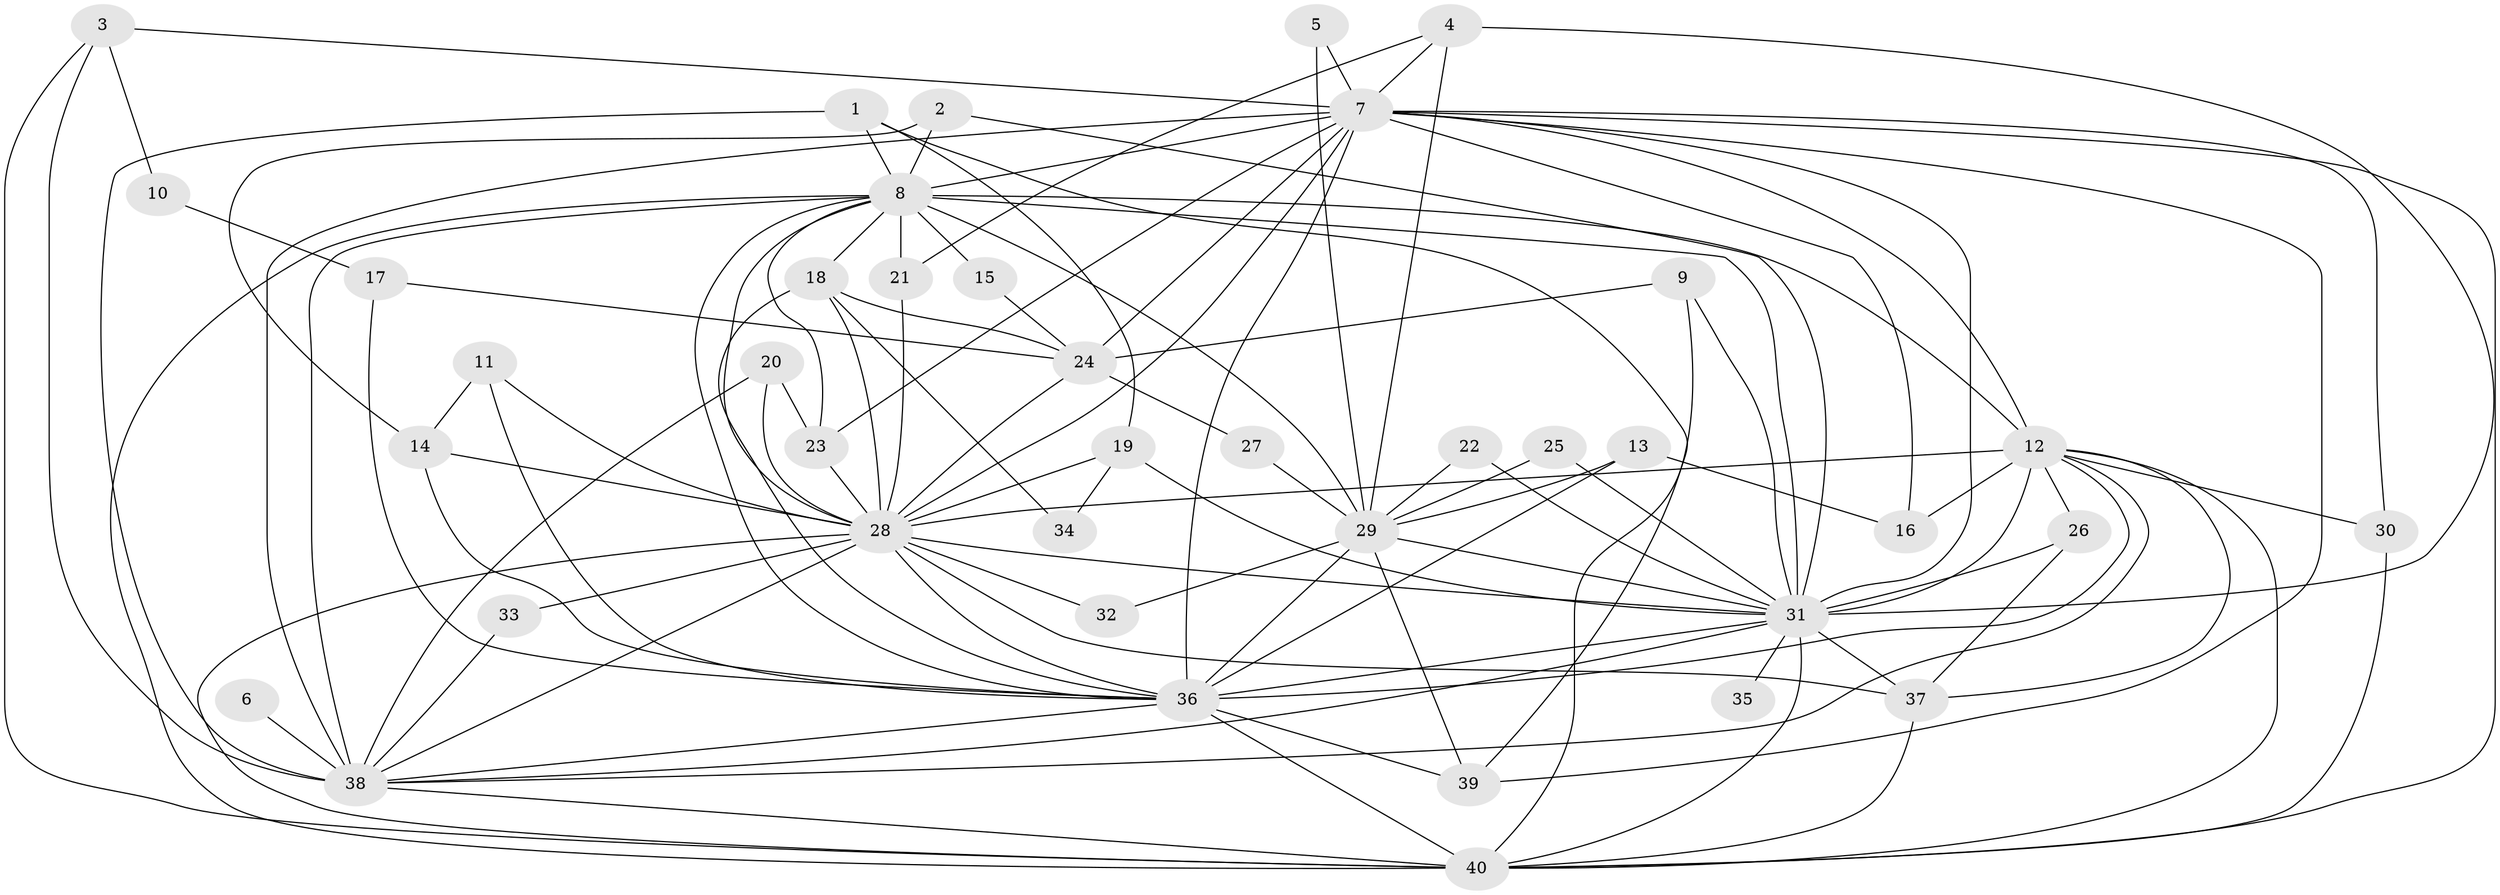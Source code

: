 // original degree distribution, {13: 0.025, 18: 0.0125, 17: 0.0125, 24: 0.0125, 26: 0.0125, 21: 0.0125, 15: 0.0125, 20: 0.0125, 12: 0.0125, 4: 0.1, 11: 0.0125, 2: 0.5375, 3: 0.1875, 5: 0.025, 7: 0.0125}
// Generated by graph-tools (version 1.1) at 2025/01/03/09/25 03:01:14]
// undirected, 40 vertices, 109 edges
graph export_dot {
graph [start="1"]
  node [color=gray90,style=filled];
  1;
  2;
  3;
  4;
  5;
  6;
  7;
  8;
  9;
  10;
  11;
  12;
  13;
  14;
  15;
  16;
  17;
  18;
  19;
  20;
  21;
  22;
  23;
  24;
  25;
  26;
  27;
  28;
  29;
  30;
  31;
  32;
  33;
  34;
  35;
  36;
  37;
  38;
  39;
  40;
  1 -- 8 [weight=1.0];
  1 -- 19 [weight=1.0];
  1 -- 38 [weight=1.0];
  1 -- 40 [weight=1.0];
  2 -- 8 [weight=1.0];
  2 -- 14 [weight=1.0];
  2 -- 31 [weight=1.0];
  3 -- 7 [weight=1.0];
  3 -- 10 [weight=1.0];
  3 -- 38 [weight=1.0];
  3 -- 40 [weight=1.0];
  4 -- 7 [weight=1.0];
  4 -- 21 [weight=1.0];
  4 -- 29 [weight=1.0];
  4 -- 31 [weight=2.0];
  5 -- 7 [weight=1.0];
  5 -- 29 [weight=1.0];
  6 -- 38 [weight=1.0];
  7 -- 8 [weight=3.0];
  7 -- 12 [weight=3.0];
  7 -- 16 [weight=1.0];
  7 -- 23 [weight=1.0];
  7 -- 24 [weight=1.0];
  7 -- 28 [weight=3.0];
  7 -- 30 [weight=1.0];
  7 -- 31 [weight=4.0];
  7 -- 36 [weight=3.0];
  7 -- 38 [weight=4.0];
  7 -- 39 [weight=1.0];
  7 -- 40 [weight=4.0];
  8 -- 12 [weight=1.0];
  8 -- 15 [weight=2.0];
  8 -- 18 [weight=1.0];
  8 -- 21 [weight=1.0];
  8 -- 23 [weight=1.0];
  8 -- 28 [weight=2.0];
  8 -- 29 [weight=1.0];
  8 -- 31 [weight=2.0];
  8 -- 36 [weight=2.0];
  8 -- 38 [weight=2.0];
  8 -- 40 [weight=1.0];
  9 -- 24 [weight=1.0];
  9 -- 31 [weight=1.0];
  9 -- 39 [weight=1.0];
  10 -- 17 [weight=1.0];
  11 -- 14 [weight=1.0];
  11 -- 28 [weight=1.0];
  11 -- 36 [weight=1.0];
  12 -- 16 [weight=1.0];
  12 -- 26 [weight=1.0];
  12 -- 28 [weight=1.0];
  12 -- 30 [weight=1.0];
  12 -- 31 [weight=1.0];
  12 -- 36 [weight=1.0];
  12 -- 37 [weight=1.0];
  12 -- 38 [weight=1.0];
  12 -- 40 [weight=1.0];
  13 -- 16 [weight=1.0];
  13 -- 29 [weight=1.0];
  13 -- 36 [weight=1.0];
  14 -- 28 [weight=1.0];
  14 -- 36 [weight=1.0];
  15 -- 24 [weight=1.0];
  17 -- 24 [weight=1.0];
  17 -- 36 [weight=2.0];
  18 -- 24 [weight=1.0];
  18 -- 28 [weight=1.0];
  18 -- 34 [weight=1.0];
  18 -- 36 [weight=1.0];
  19 -- 28 [weight=1.0];
  19 -- 31 [weight=2.0];
  19 -- 34 [weight=1.0];
  20 -- 23 [weight=1.0];
  20 -- 28 [weight=1.0];
  20 -- 38 [weight=1.0];
  21 -- 28 [weight=1.0];
  22 -- 29 [weight=1.0];
  22 -- 31 [weight=1.0];
  23 -- 28 [weight=1.0];
  24 -- 27 [weight=1.0];
  24 -- 28 [weight=1.0];
  25 -- 29 [weight=1.0];
  25 -- 31 [weight=1.0];
  26 -- 31 [weight=1.0];
  26 -- 37 [weight=1.0];
  27 -- 29 [weight=1.0];
  28 -- 31 [weight=1.0];
  28 -- 32 [weight=1.0];
  28 -- 33 [weight=1.0];
  28 -- 36 [weight=1.0];
  28 -- 37 [weight=2.0];
  28 -- 38 [weight=1.0];
  28 -- 40 [weight=4.0];
  29 -- 31 [weight=1.0];
  29 -- 32 [weight=1.0];
  29 -- 36 [weight=2.0];
  29 -- 39 [weight=1.0];
  30 -- 40 [weight=1.0];
  31 -- 35 [weight=1.0];
  31 -- 36 [weight=1.0];
  31 -- 37 [weight=1.0];
  31 -- 38 [weight=1.0];
  31 -- 40 [weight=1.0];
  33 -- 38 [weight=1.0];
  36 -- 38 [weight=1.0];
  36 -- 39 [weight=1.0];
  36 -- 40 [weight=2.0];
  37 -- 40 [weight=1.0];
  38 -- 40 [weight=1.0];
}
